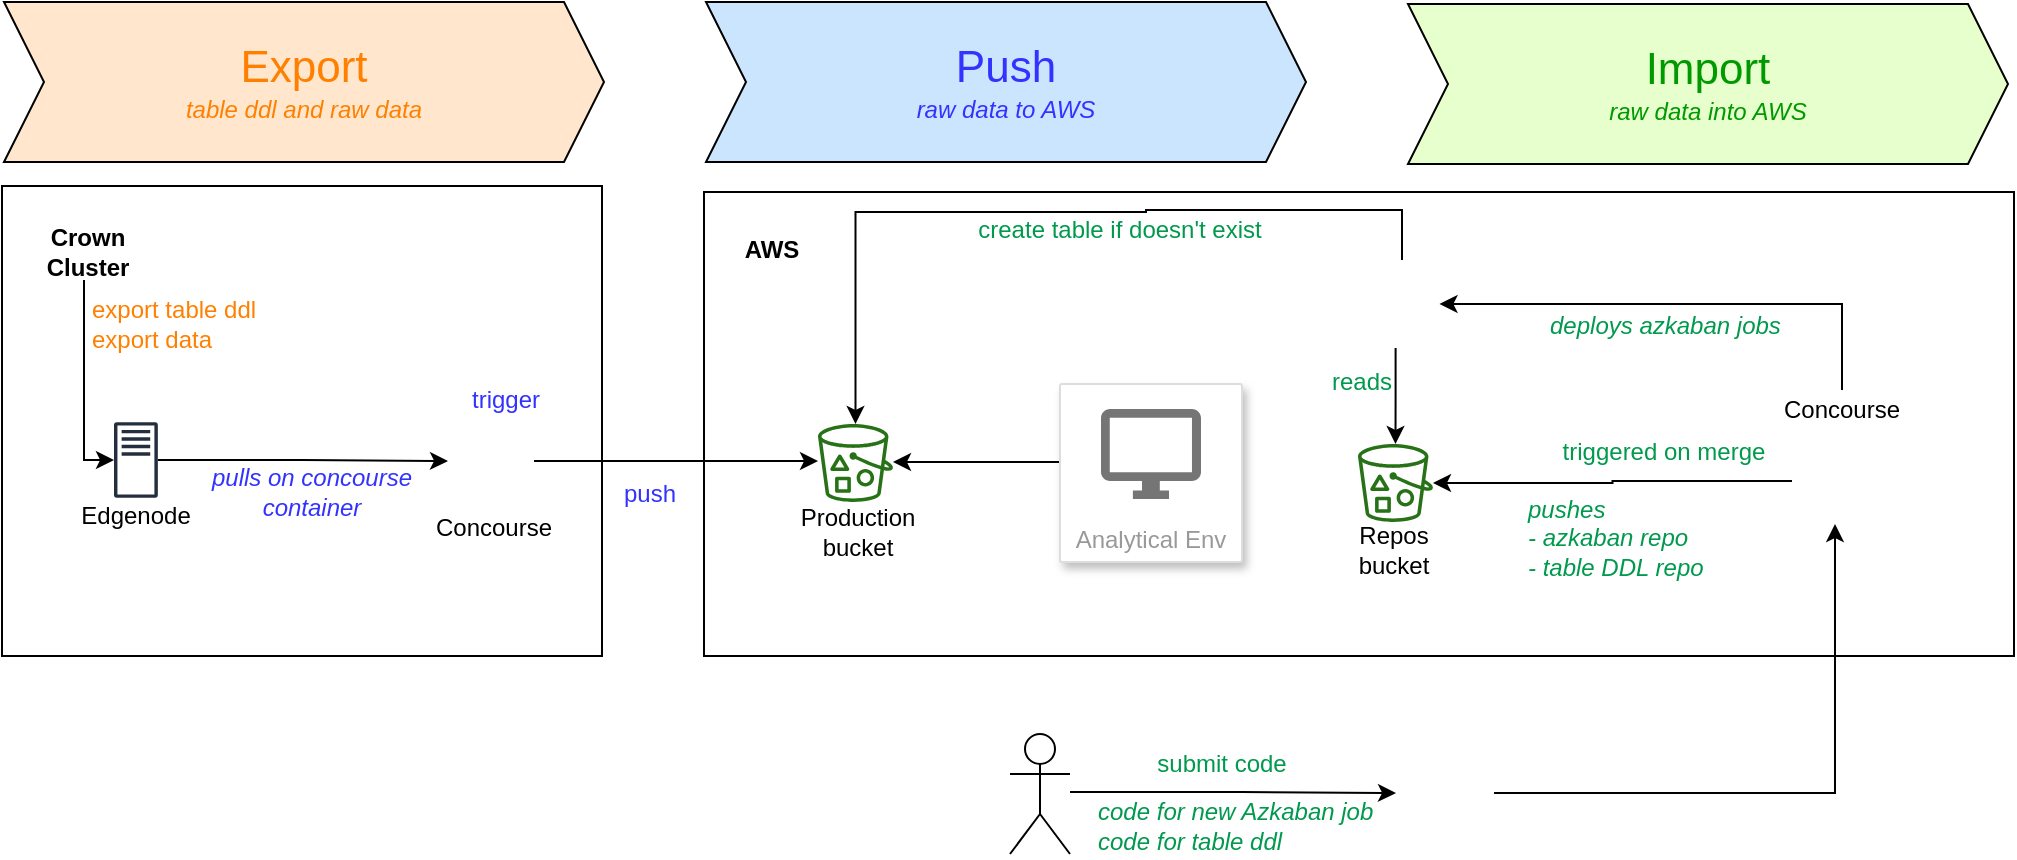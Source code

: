 <mxfile version="14.9.5" type="github">
  <diagram id="43s8J1iwnSDdJf3g1mhZ" name="Page-1">
    <mxGraphModel dx="1412" dy="798" grid="1" gridSize="1" guides="1" tooltips="1" connect="1" arrows="1" fold="1" page="1" pageScale="1" pageWidth="827" pageHeight="1169" background="none" math="0" shadow="0">
      <root>
        <mxCell id="0" />
        <mxCell id="1" parent="0" />
        <mxCell id="EBkyKj3g1xK_cwOpmnxG-49" value="&lt;font&gt;&lt;span style=&quot;font-size: 22px&quot;&gt;Export&lt;/span&gt;&lt;br&gt;&lt;i&gt;&lt;font style=&quot;font-size: 12px&quot;&gt;table ddl and raw data&lt;/font&gt;&lt;/i&gt;&lt;br&gt;&lt;/font&gt;" style="shape=step;perimeter=stepPerimeter;whiteSpace=wrap;html=1;fixedSize=1;fontColor=#FF8000;fillColor=#FFE6CC;" parent="1" vertex="1">
          <mxGeometry x="34" y="34" width="300" height="80" as="geometry" />
        </mxCell>
        <mxCell id="EBkyKj3g1xK_cwOpmnxG-52" value="" style="whiteSpace=wrap;html=1;" parent="1" vertex="1">
          <mxGeometry x="33" y="126" width="300" height="235" as="geometry" />
        </mxCell>
        <mxCell id="EBkyKj3g1xK_cwOpmnxG-54" style="edgeStyle=orthogonalEdgeStyle;rounded=0;orthogonalLoop=1;jettySize=auto;html=1;" parent="1" target="EBkyKj3g1xK_cwOpmnxG-57" edge="1">
          <mxGeometry relative="1" as="geometry">
            <mxPoint x="74" y="174" as="sourcePoint" />
            <Array as="points">
              <mxPoint x="74" y="173" />
              <mxPoint x="74" y="263" />
            </Array>
          </mxGeometry>
        </mxCell>
        <mxCell id="EBkyKj3g1xK_cwOpmnxG-55" value="Crown Cluster" style="text;html=1;strokeColor=none;fillColor=none;align=center;verticalAlign=middle;whiteSpace=wrap;rounded=0;fontStyle=1" parent="1" vertex="1">
          <mxGeometry x="56" y="149" width="40" height="20" as="geometry" />
        </mxCell>
        <mxCell id="EBkyKj3g1xK_cwOpmnxG-56" style="edgeStyle=orthogonalEdgeStyle;rounded=0;orthogonalLoop=1;jettySize=auto;html=1;entryX=0;entryY=0.5;entryDx=0;entryDy=0;" parent="1" source="EBkyKj3g1xK_cwOpmnxG-57" target="EBkyKj3g1xK_cwOpmnxG-63" edge="1">
          <mxGeometry relative="1" as="geometry" />
        </mxCell>
        <mxCell id="EBkyKj3g1xK_cwOpmnxG-57" value="" style="outlineConnect=0;fontColor=#232F3E;gradientColor=none;fillColor=#232F3E;strokeColor=none;dashed=0;verticalLabelPosition=bottom;verticalAlign=top;align=center;html=1;fontSize=12;fontStyle=0;aspect=fixed;pointerEvents=1;shape=mxgraph.aws4.traditional_server;" parent="1" vertex="1">
          <mxGeometry x="89" y="244" width="21.92" height="38" as="geometry" />
        </mxCell>
        <mxCell id="EBkyKj3g1xK_cwOpmnxG-58" value="Edgenode" style="text;html=1;strokeColor=none;fillColor=none;align=center;verticalAlign=middle;whiteSpace=wrap;rounded=0;" parent="1" vertex="1">
          <mxGeometry x="79.96" y="281" width="40" height="20" as="geometry" />
        </mxCell>
        <mxCell id="EBkyKj3g1xK_cwOpmnxG-63" value="" style="shape=image;verticalLabelPosition=bottom;labelBackgroundColor=#ffffff;verticalAlign=top;aspect=fixed;imageAspect=0;image=https://cdn.icon-icons.com/icons2/2248/PNG/512/concourse_ci_icon_134990.png;" parent="1" vertex="1">
          <mxGeometry x="256" y="242" width="43" height="43" as="geometry" />
        </mxCell>
        <mxCell id="EBkyKj3g1xK_cwOpmnxG-64" value="Concourse" style="text;html=1;strokeColor=none;fillColor=none;align=center;verticalAlign=middle;whiteSpace=wrap;rounded=0;" parent="1" vertex="1">
          <mxGeometry x="259" y="287" width="40" height="20" as="geometry" />
        </mxCell>
        <mxCell id="EBkyKj3g1xK_cwOpmnxG-81" value="export table ddl&lt;br&gt;export data" style="text;html=1;strokeColor=none;fillColor=none;align=left;verticalAlign=middle;whiteSpace=wrap;rounded=0;fontColor=#FF8000;" parent="1" vertex="1">
          <mxGeometry x="76" y="185" width="112" height="20" as="geometry" />
        </mxCell>
        <mxCell id="EBkyKj3g1xK_cwOpmnxG-82" value="trigger" style="text;html=1;strokeColor=none;fillColor=none;align=center;verticalAlign=middle;whiteSpace=wrap;rounded=0;fontColor=#3333FF;" parent="1" vertex="1">
          <mxGeometry x="229" y="223" width="112" height="20" as="geometry" />
        </mxCell>
        <mxCell id="EBkyKj3g1xK_cwOpmnxG-84" value="pulls on concourse container" style="text;html=1;strokeColor=none;fillColor=none;align=center;verticalAlign=middle;whiteSpace=wrap;rounded=0;fontStyle=2;fontColor=#3333FF;" parent="1" vertex="1">
          <mxGeometry x="132" y="269" width="112" height="20" as="geometry" />
        </mxCell>
        <mxCell id="EBkyKj3g1xK_cwOpmnxG-86" value="&lt;font&gt;&lt;span style=&quot;font-size: 22px&quot;&gt;Push&lt;/span&gt;&lt;br&gt;&lt;i&gt;&lt;font style=&quot;font-size: 12px&quot;&gt;raw data to AWS&lt;/font&gt;&lt;/i&gt;&lt;br&gt;&lt;/font&gt;" style="shape=step;perimeter=stepPerimeter;whiteSpace=wrap;html=1;fixedSize=1;fontColor=#3333FF;fillColor=#CCE5FF;" parent="1" vertex="1">
          <mxGeometry x="385" y="34" width="300" height="80" as="geometry" />
        </mxCell>
        <mxCell id="EBkyKj3g1xK_cwOpmnxG-88" value="" style="whiteSpace=wrap;html=1;" parent="1" vertex="1">
          <mxGeometry x="384" y="129" width="655" height="232" as="geometry" />
        </mxCell>
        <mxCell id="EBkyKj3g1xK_cwOpmnxG-87" value="&lt;font&gt;&lt;span style=&quot;font-size: 22px&quot;&gt;Import&lt;/span&gt;&lt;br&gt;&lt;i&gt;&lt;font style=&quot;font-size: 12px&quot;&gt;raw data into AWS&lt;/font&gt;&lt;/i&gt;&lt;br&gt;&lt;/font&gt;" style="shape=step;perimeter=stepPerimeter;whiteSpace=wrap;html=1;fixedSize=1;fontColor=#009900;fillColor=#E6FFCC;" parent="1" vertex="1">
          <mxGeometry x="736" y="35" width="300" height="80" as="geometry" />
        </mxCell>
        <mxCell id="EBkyKj3g1xK_cwOpmnxG-89" value="" style="outlineConnect=0;fontColor=#232F3E;gradientColor=none;fillColor=#277116;strokeColor=none;dashed=0;verticalLabelPosition=bottom;verticalAlign=top;align=center;html=1;fontSize=12;fontStyle=0;aspect=fixed;pointerEvents=1;shape=mxgraph.aws4.bucket_with_objects;" parent="1" vertex="1">
          <mxGeometry x="441" y="245" width="37.5" height="39" as="geometry" />
        </mxCell>
        <mxCell id="EBkyKj3g1xK_cwOpmnxG-90" style="edgeStyle=orthogonalEdgeStyle;rounded=0;orthogonalLoop=1;jettySize=auto;html=1;fontColor=#007FFF;" parent="1" source="EBkyKj3g1xK_cwOpmnxG-63" target="EBkyKj3g1xK_cwOpmnxG-89" edge="1">
          <mxGeometry relative="1" as="geometry">
            <Array as="points">
              <mxPoint x="406" y="264" />
              <mxPoint x="406" y="264" />
            </Array>
          </mxGeometry>
        </mxCell>
        <mxCell id="EBkyKj3g1xK_cwOpmnxG-91" value="AWS" style="text;html=1;strokeColor=none;fillColor=none;align=center;verticalAlign=middle;whiteSpace=wrap;rounded=0;fontStyle=1" parent="1" vertex="1">
          <mxGeometry x="398" y="148" width="40" height="20" as="geometry" />
        </mxCell>
        <mxCell id="EBkyKj3g1xK_cwOpmnxG-92" value="push" style="text;html=1;strokeColor=none;fillColor=none;align=center;verticalAlign=middle;whiteSpace=wrap;rounded=0;fontColor=#3333FF;" parent="1" vertex="1">
          <mxGeometry x="301" y="270" width="112" height="20" as="geometry" />
        </mxCell>
        <mxCell id="EBkyKj3g1xK_cwOpmnxG-97" style="edgeStyle=orthogonalEdgeStyle;rounded=0;orthogonalLoop=1;jettySize=auto;html=1;entryX=0;entryY=0.5;entryDx=0;entryDy=0;fontColor=#007FFF;" parent="1" source="EBkyKj3g1xK_cwOpmnxG-94" target="EBkyKj3g1xK_cwOpmnxG-96" edge="1">
          <mxGeometry relative="1" as="geometry">
            <Array as="points">
              <mxPoint x="653" y="429" />
              <mxPoint x="732" y="430" />
            </Array>
          </mxGeometry>
        </mxCell>
        <mxCell id="EBkyKj3g1xK_cwOpmnxG-94" value="" style="shape=umlActor;verticalLabelPosition=bottom;verticalAlign=top;html=1;outlineConnect=0;fontColor=#007FFF;" parent="1" vertex="1">
          <mxGeometry x="537" y="400" width="30" height="60" as="geometry" />
        </mxCell>
        <mxCell id="EBkyKj3g1xK_cwOpmnxG-114" style="edgeStyle=orthogonalEdgeStyle;rounded=0;orthogonalLoop=1;jettySize=auto;html=1;fontColor=#007FFF;" parent="1" source="EBkyKj3g1xK_cwOpmnxG-96" target="EBkyKj3g1xK_cwOpmnxG-101" edge="1">
          <mxGeometry relative="1" as="geometry">
            <mxPoint x="903.0" y="454.5" as="sourcePoint" />
          </mxGeometry>
        </mxCell>
        <mxCell id="EBkyKj3g1xK_cwOpmnxG-96" value="" style="shape=image;html=1;verticalAlign=top;verticalLabelPosition=bottom;labelBackgroundColor=#ffffff;imageAspect=0;aspect=fixed;image=https://cdn4.iconfinder.com/data/icons/socialcones/508/Github-128.png;fontColor=#007FFF;" parent="1" vertex="1">
          <mxGeometry x="730" y="405" width="49" height="49" as="geometry" />
        </mxCell>
        <mxCell id="EBkyKj3g1xK_cwOpmnxG-98" value="triggered on merge" style="text;html=1;strokeColor=none;fillColor=none;align=center;verticalAlign=middle;whiteSpace=wrap;rounded=0;fontColor=#00994D;" parent="1" vertex="1">
          <mxGeometry x="771" y="249" width="186" height="20" as="geometry" />
        </mxCell>
        <mxCell id="EBkyKj3g1xK_cwOpmnxG-99" value="code for new Azkaban job&lt;br&gt;code for table ddl" style="text;html=1;strokeColor=none;fillColor=none;align=left;verticalAlign=middle;whiteSpace=wrap;rounded=0;fontStyle=2;fontColor=#00994D;" parent="1" vertex="1">
          <mxGeometry x="579" y="430" width="146" height="32" as="geometry" />
        </mxCell>
        <mxCell id="EBkyKj3g1xK_cwOpmnxG-100" value="" style="outlineConnect=0;fontColor=#232F3E;gradientColor=none;fillColor=#277116;strokeColor=none;dashed=0;verticalLabelPosition=bottom;verticalAlign=top;align=center;html=1;fontSize=12;fontStyle=0;aspect=fixed;pointerEvents=1;shape=mxgraph.aws4.bucket_with_objects;" parent="1" vertex="1">
          <mxGeometry x="711" y="255" width="37.5" height="39" as="geometry" />
        </mxCell>
        <mxCell id="EBkyKj3g1xK_cwOpmnxG-113" style="edgeStyle=orthogonalEdgeStyle;rounded=0;orthogonalLoop=1;jettySize=auto;html=1;exitX=0;exitY=0.5;exitDx=0;exitDy=0;fontColor=#007FFF;" parent="1" source="EBkyKj3g1xK_cwOpmnxG-101" target="EBkyKj3g1xK_cwOpmnxG-100" edge="1">
          <mxGeometry relative="1" as="geometry" />
        </mxCell>
        <mxCell id="EBkyKj3g1xK_cwOpmnxG-101" value="" style="shape=image;verticalLabelPosition=bottom;labelBackgroundColor=#ffffff;verticalAlign=top;aspect=fixed;imageAspect=0;image=https://cdn.icon-icons.com/icons2/2248/PNG/512/concourse_ci_icon_134990.png;" parent="1" vertex="1">
          <mxGeometry x="928" y="252" width="43" height="43" as="geometry" />
        </mxCell>
        <mxCell id="EBkyKj3g1xK_cwOpmnxG-111" style="edgeStyle=orthogonalEdgeStyle;rounded=0;orthogonalLoop=1;jettySize=auto;html=1;entryX=1;entryY=0.5;entryDx=0;entryDy=0;fontColor=#007FFF;exitX=0.5;exitY=0;exitDx=0;exitDy=0;" parent="1" source="EBkyKj3g1xK_cwOpmnxG-102" target="EBkyKj3g1xK_cwOpmnxG-109" edge="1">
          <mxGeometry relative="1" as="geometry" />
        </mxCell>
        <mxCell id="EBkyKj3g1xK_cwOpmnxG-102" value="Concourse" style="text;html=1;strokeColor=none;fillColor=none;align=center;verticalAlign=middle;whiteSpace=wrap;rounded=0;" parent="1" vertex="1">
          <mxGeometry x="933" y="228" width="40" height="20" as="geometry" />
        </mxCell>
        <mxCell id="EBkyKj3g1xK_cwOpmnxG-105" value="pushes&lt;br&gt;- azkaban repo&lt;br&gt;- table DDL repo" style="text;html=1;strokeColor=none;fillColor=none;align=left;verticalAlign=middle;whiteSpace=wrap;rounded=0;fontStyle=2;fontColor=#00994D;" parent="1" vertex="1">
          <mxGeometry x="794" y="278" width="97" height="48" as="geometry" />
        </mxCell>
        <mxCell id="EBkyKj3g1xK_cwOpmnxG-107" value="Repos bucket" style="text;html=1;strokeColor=none;fillColor=none;align=center;verticalAlign=middle;whiteSpace=wrap;rounded=0;" parent="1" vertex="1">
          <mxGeometry x="708.5" y="298" width="40" height="20" as="geometry" />
        </mxCell>
        <mxCell id="EBkyKj3g1xK_cwOpmnxG-108" value="Production&lt;br&gt;bucket" style="text;html=1;strokeColor=none;fillColor=none;align=center;verticalAlign=middle;whiteSpace=wrap;rounded=0;" parent="1" vertex="1">
          <mxGeometry x="441" y="289" width="40" height="20" as="geometry" />
        </mxCell>
        <mxCell id="EBkyKj3g1xK_cwOpmnxG-115" style="edgeStyle=orthogonalEdgeStyle;rounded=0;orthogonalLoop=1;jettySize=auto;html=1;fontColor=#007FFF;" parent="1" source="EBkyKj3g1xK_cwOpmnxG-109" target="EBkyKj3g1xK_cwOpmnxG-100" edge="1">
          <mxGeometry relative="1" as="geometry" />
        </mxCell>
        <mxCell id="EBkyKj3g1xK_cwOpmnxG-116" style="edgeStyle=orthogonalEdgeStyle;rounded=0;orthogonalLoop=1;jettySize=auto;html=1;fontColor=#007FFF;" parent="1" source="EBkyKj3g1xK_cwOpmnxG-109" target="EBkyKj3g1xK_cwOpmnxG-89" edge="1">
          <mxGeometry relative="1" as="geometry">
            <Array as="points">
              <mxPoint x="733" y="138" />
              <mxPoint x="605" y="138" />
              <mxPoint x="460" y="139" />
            </Array>
          </mxGeometry>
        </mxCell>
        <mxCell id="EBkyKj3g1xK_cwOpmnxG-109" value="" style="shape=image;verticalLabelPosition=bottom;labelBackgroundColor=#ffffff;verticalAlign=top;aspect=fixed;imageAspect=0;image=https://pbs.twimg.com/profile_images/474186426733432832/TK0wsJkv.png;" parent="1" vertex="1">
          <mxGeometry x="707.75" y="163" width="44" height="44" as="geometry" />
        </mxCell>
        <mxCell id="EBkyKj3g1xK_cwOpmnxG-120" style="edgeStyle=orthogonalEdgeStyle;rounded=0;orthogonalLoop=1;jettySize=auto;html=1;fontColor=#007FFF;" parent="1" source="EBkyKj3g1xK_cwOpmnxG-118" target="EBkyKj3g1xK_cwOpmnxG-89" edge="1">
          <mxGeometry relative="1" as="geometry">
            <Array as="points">
              <mxPoint x="542" y="264" />
              <mxPoint x="542" y="264" />
            </Array>
          </mxGeometry>
        </mxCell>
        <mxCell id="EBkyKj3g1xK_cwOpmnxG-118" value="Analytical Env" style="strokeColor=#dddddd;shadow=1;strokeWidth=1;rounded=1;absoluteArcSize=1;arcSize=2;labelPosition=center;verticalLabelPosition=middle;align=center;verticalAlign=bottom;spacingLeft=0;fontColor=#999999;fontSize=12;whiteSpace=wrap;spacingBottom=2;" parent="1" vertex="1">
          <mxGeometry x="562" y="225" width="91" height="89" as="geometry" />
        </mxCell>
        <mxCell id="EBkyKj3g1xK_cwOpmnxG-119" value="" style="dashed=0;connectable=0;html=1;fillColor=#757575;strokeColor=none;shape=mxgraph.gcp2.desktop;part=1;" parent="EBkyKj3g1xK_cwOpmnxG-118" vertex="1">
          <mxGeometry x="0.5" width="50" height="45" relative="1" as="geometry">
            <mxPoint x="-25" y="12.5" as="offset" />
          </mxGeometry>
        </mxCell>
        <mxCell id="EBkyKj3g1xK_cwOpmnxG-121" value="submit code" style="text;html=1;strokeColor=none;fillColor=none;align=center;verticalAlign=middle;whiteSpace=wrap;rounded=0;fontColor=#00994D;" parent="1" vertex="1">
          <mxGeometry x="593" y="405" width="100" height="20" as="geometry" />
        </mxCell>
        <mxCell id="EBkyKj3g1xK_cwOpmnxG-123" value="deploys azkaban jobs" style="text;html=1;strokeColor=none;fillColor=none;align=left;verticalAlign=middle;whiteSpace=wrap;rounded=0;fontStyle=2;fontColor=#00994D;" parent="1" vertex="1">
          <mxGeometry x="805" y="172" width="137" height="48" as="geometry" />
        </mxCell>
        <mxCell id="EBkyKj3g1xK_cwOpmnxG-124" value="reads" style="text;html=1;strokeColor=none;fillColor=none;align=center;verticalAlign=middle;whiteSpace=wrap;rounded=0;fontColor=#00994D;" parent="1" vertex="1">
          <mxGeometry x="693" y="214" width="40" height="20" as="geometry" />
        </mxCell>
        <mxCell id="EBkyKj3g1xK_cwOpmnxG-126" value="create table if doesn&#39;t exist" style="text;html=1;strokeColor=none;fillColor=none;align=center;verticalAlign=middle;whiteSpace=wrap;rounded=0;fontColor=#00994D;" parent="1" vertex="1">
          <mxGeometry x="490" y="138" width="204" height="20" as="geometry" />
        </mxCell>
      </root>
    </mxGraphModel>
  </diagram>
</mxfile>
